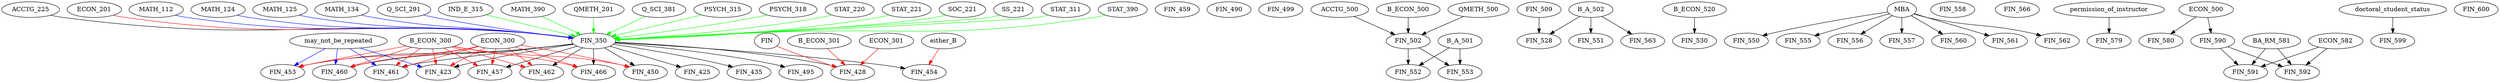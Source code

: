 digraph G {
    edge [color=black];
    ACCTG_225 -> FIN_350;
    edge [color=red];
    ECON_201 -> FIN_350;
    edge [color=blue];
    MATH_112 -> FIN_350;
    MATH_124 -> FIN_350;
    MATH_125 -> FIN_350;
    MATH_134 -> FIN_350;
    Q_SCI_291 -> FIN_350;
    edge [color=green];
    IND_E_315 -> FIN_350;
    MATH_390 -> FIN_350;
    QMETH_201 -> FIN_350;
    Q_SCI_381 -> FIN_350;
    PSYCH_315 -> FIN_350;
    PSYCH_318 -> FIN_350;
    STAT_220 -> FIN_350;
    STAT_221 -> FIN_350;
    SOC_221 -> FIN_350;
    SS_221 -> FIN_350;
    STAT_311 -> FIN_350;
    STAT_390 -> FIN_350;
    edge [color=black];
    FIN_350 -> FIN_423;
    edge [color=red];
    B_ECON_300 -> FIN_423;
    ECON_300 -> FIN_423;
    edge [color=blue];
    may_not_be_repeated -> FIN_423;
    edge [color=black];
    FIN_350 -> FIN_425;
    edge [color=black];
    FIN_350 -> FIN_428;
    edge [color=red];
    FIN -> FIN_428;
    B_ECON_301 -> FIN_428;
    ECON_301 -> FIN_428;
    edge [color=black];
    FIN_350 -> FIN_435;
    edge [color=black];
    FIN_350 -> FIN_450;
    edge [color=red];
    B_ECON_300 -> FIN_450;
    ECON_300 -> FIN_450;
    edge [color=black];
    FIN_350 -> FIN_453;
    edge [color=red];
    B_ECON_300 -> FIN_453;
    ECON_300 -> FIN_453;
    edge [color=blue];
    may_not_be_repeated -> FIN_453;
    edge [color=black];
    FIN_350 -> FIN_454;
    edge [color=red];
    either_B -> FIN_454;
    edge [color=black];
    FIN_350 -> FIN_457;
    edge [color=red];
    B_ECON_300 -> FIN_457;
    ECON_300 -> FIN_457;
    FIN_459;
    edge [color=black];
    FIN_350 -> FIN_460;
    edge [color=red];
    B_ECON_300 -> FIN_460;
    ECON_300 -> FIN_460;
    edge [color=blue];
    may_not_be_repeated -> FIN_460;
    edge [color=black];
    FIN_350 -> FIN_461;
    edge [color=red];
    B_ECON_300 -> FIN_461;
    ECON_300 -> FIN_461;
    edge [color=blue];
    may_not_be_repeated -> FIN_461;
    edge [color=black];
    FIN_350 -> FIN_462;
    edge [color=red];
    B_ECON_300 -> FIN_462;
    ECON_300 -> FIN_462;
    edge [color=black];
    FIN_350 -> FIN_466;
    edge [color=red];
    B_ECON_300 -> FIN_466;
    ECON_300 -> FIN_466;
    FIN_490;
    edge [color=black];
    FIN_350 -> FIN_495;
    FIN_499;
    edge [color=black];
    ACCTG_500 -> FIN_502;
    B_ECON_500 -> FIN_502;
    QMETH_500 -> FIN_502;
    edge [color=black];
    B_A_502 -> FIN_528;
    FIN_509 -> FIN_528;
    edge [color=black];
    B_ECON_520 -> FIN_530;
    edge [color=black];
    MBA -> FIN_550;
    edge [color=black];
    B_A_502 -> FIN_551;
    edge [color=black];
    B_A_501 -> FIN_552;
    FIN_502 -> FIN_552;
    edge [color=black];
    B_A_501 -> FIN_553;
    FIN_502 -> FIN_553;
    edge [color=black];
    MBA -> FIN_555;
    edge [color=black];
    MBA -> FIN_556;
    edge [color=black];
    MBA -> FIN_557;
    FIN_558;
    edge [color=black];
    MBA -> FIN_560;
    edge [color=black];
    MBA -> FIN_561;
    edge [color=black];
    MBA -> FIN_562;
    edge [color=black];
    B_A_502 -> FIN_563;
    FIN_566;
    edge [color=black];
    permission_of_instructor -> FIN_579;
    edge [color=black];
    ECON_500 -> FIN_580;
    edge [color=black];
    ECON_500 -> FIN_590;
    edge [color=black];
    FIN_590 -> FIN_591;
    BA_RM_581 -> FIN_591;
    ECON_582 -> FIN_591;
    edge [color=black];
    FIN_590 -> FIN_592;
    BA_RM_581 -> FIN_592;
    ECON_582 -> FIN_592;
    edge [color=black];
    doctoral_student_status -> FIN_599;
    FIN_600;
}

